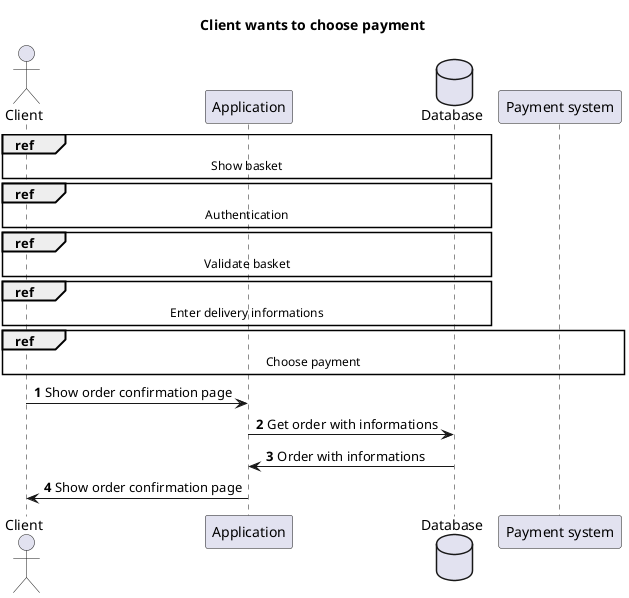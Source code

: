@startuml
autonumber
title       Client wants to choose payment
actor       Client
participant Application
database    Database
participant "Payment system" as PaymentSystem

ref over Client, Application, Database: Show basket
ref over Client, Application, Database: Authentication
ref over Client, Application, Database: Validate basket
ref over Client, Application, Database: Enter delivery informations
ref over Client, Application, Database, PaymentSystem: Choose payment
Client -> Application: Show order confirmation page
Application -> Database: Get order with informations
Database -> Application: Order with informations
Application -> Client: Show order confirmation page

@enduml
